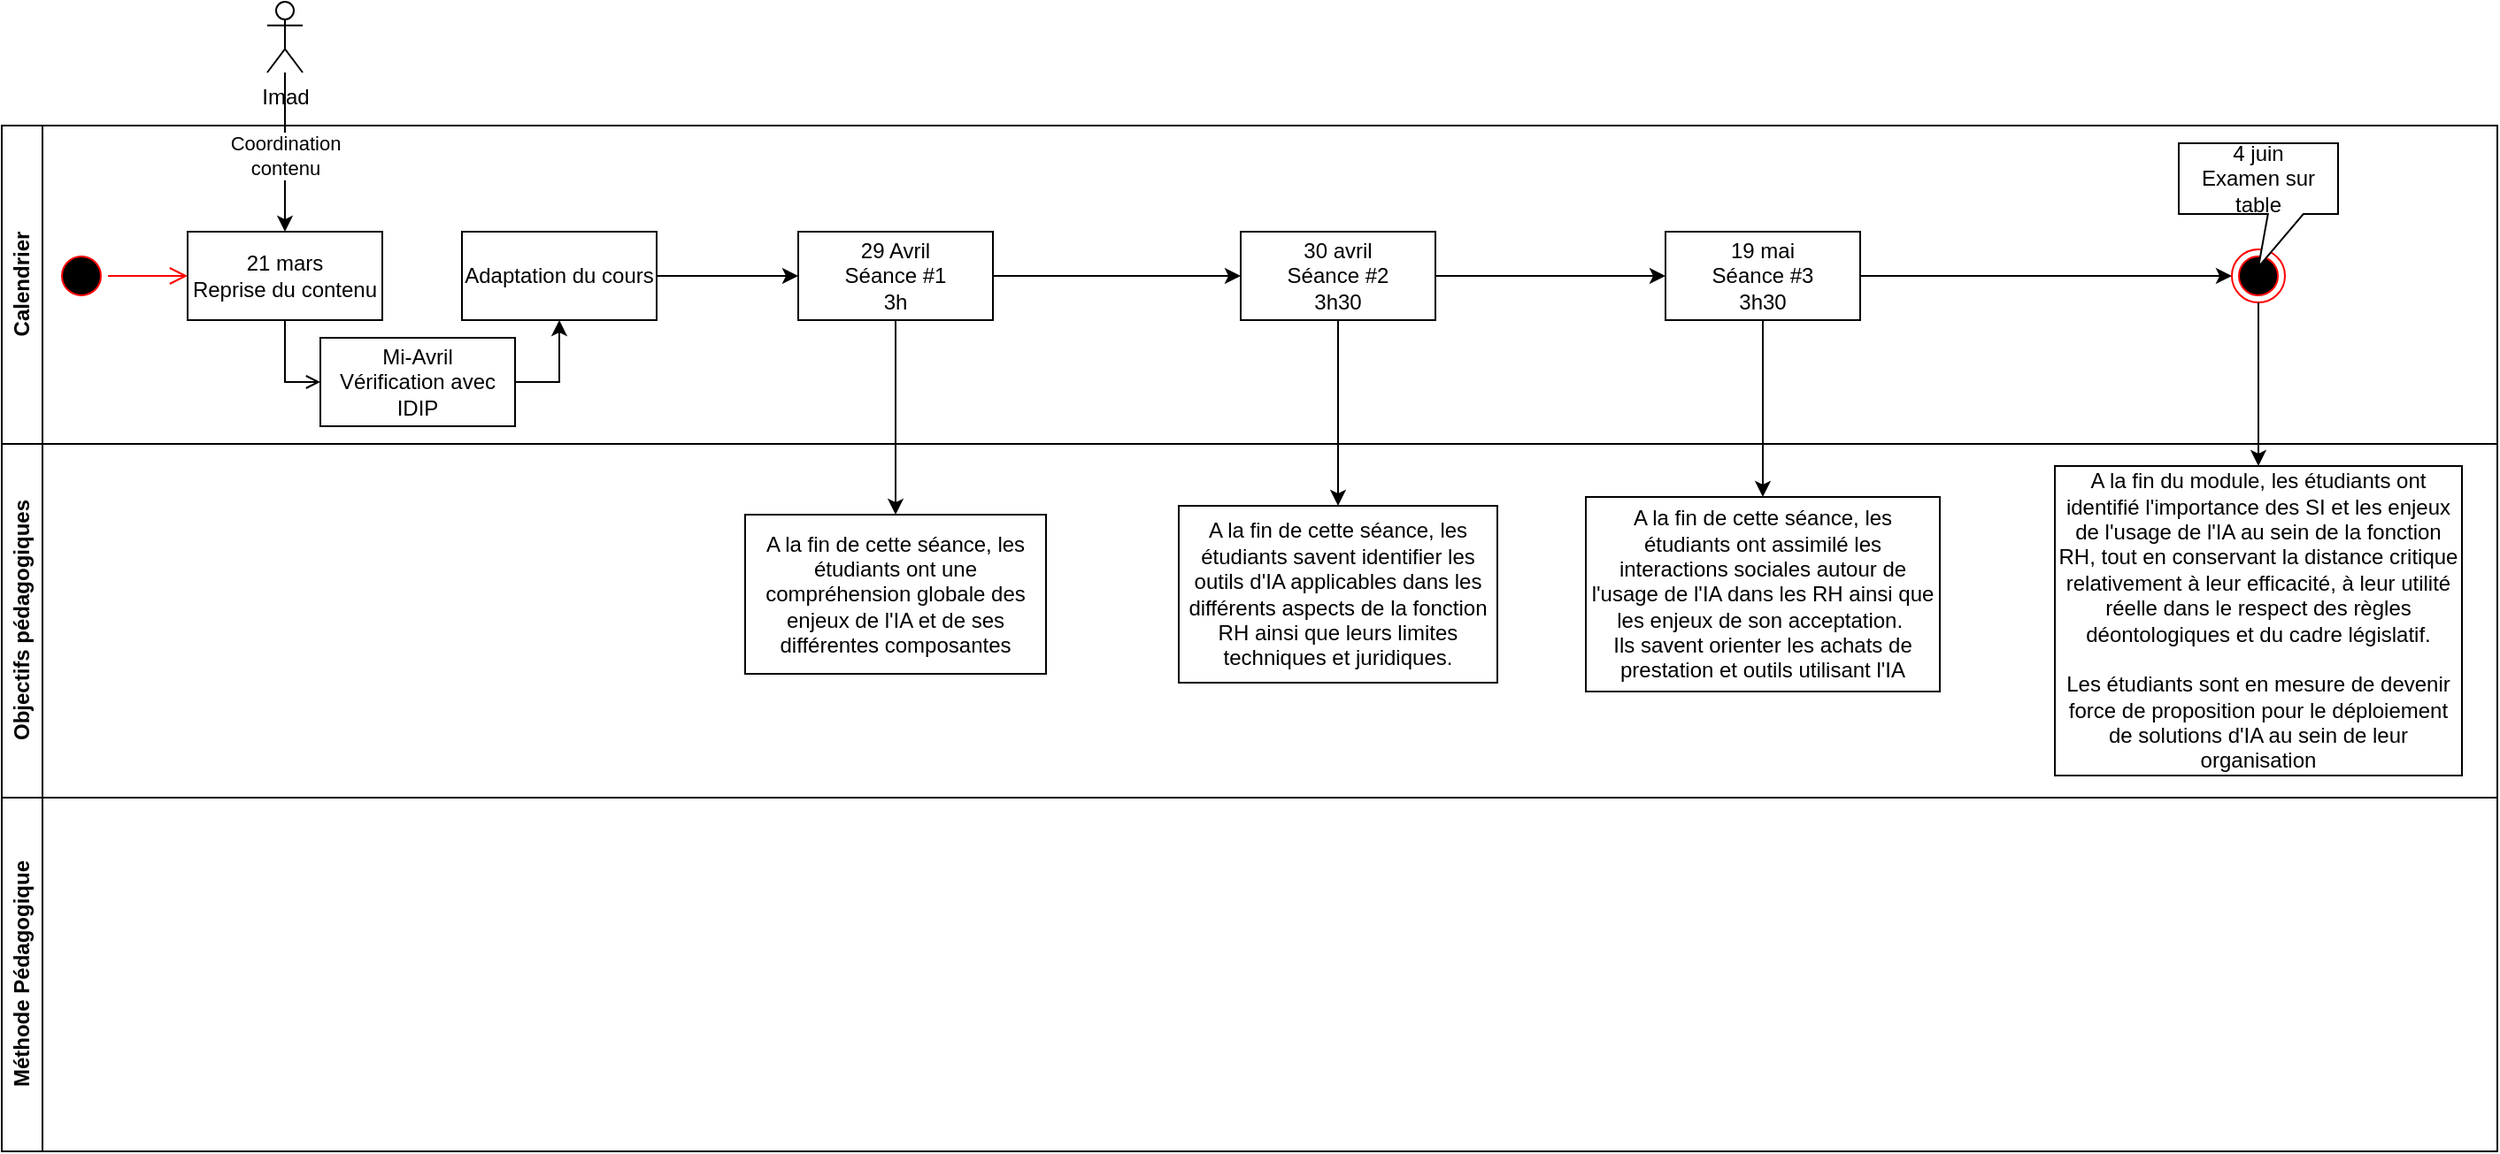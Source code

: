 <mxfile version="26.0.16">
  <diagram name="Page-1" id="e7e014a7-5840-1c2e-5031-d8a46d1fe8dd">
    <mxGraphModel dx="1432" dy="600" grid="1" gridSize="10" guides="1" tooltips="1" connect="1" arrows="1" fold="1" page="1" pageScale="1" pageWidth="1654" pageHeight="1169" background="none" math="0" shadow="0">
      <root>
        <mxCell id="0" />
        <mxCell id="1" parent="0" />
        <mxCell id="QrdZ3zOz95iLeTfScC8g-41" value="Calendrier" style="swimlane;horizontal=0;whiteSpace=wrap;html=1;verticalAlign=middle;" vertex="1" parent="1">
          <mxGeometry x="50" y="130" width="1410" height="180" as="geometry" />
        </mxCell>
        <mxCell id="QrdZ3zOz95iLeTfScC8g-42" value="" style="ellipse;html=1;shape=startState;fillColor=#000000;strokeColor=#ff0000;" vertex="1" parent="QrdZ3zOz95iLeTfScC8g-41">
          <mxGeometry x="30" y="70" width="30" height="30" as="geometry" />
        </mxCell>
        <mxCell id="QrdZ3zOz95iLeTfScC8g-43" value="" style="edgeStyle=orthogonalEdgeStyle;html=1;verticalAlign=bottom;endArrow=open;endSize=8;strokeColor=#ff0000;rounded=0;entryX=0;entryY=0.5;entryDx=0;entryDy=0;" edge="1" source="QrdZ3zOz95iLeTfScC8g-42" parent="QrdZ3zOz95iLeTfScC8g-41" target="QrdZ3zOz95iLeTfScC8g-55">
          <mxGeometry relative="1" as="geometry">
            <mxPoint x="120" y="85" as="targetPoint" />
          </mxGeometry>
        </mxCell>
        <mxCell id="QrdZ3zOz95iLeTfScC8g-56" value="" style="edgeStyle=orthogonalEdgeStyle;rounded=0;orthogonalLoop=1;jettySize=auto;html=1;startArrow=open;startFill=0;endArrow=none;exitX=0;exitY=0.5;exitDx=0;exitDy=0;" edge="1" parent="QrdZ3zOz95iLeTfScC8g-41" source="QrdZ3zOz95iLeTfScC8g-44" target="QrdZ3zOz95iLeTfScC8g-55">
          <mxGeometry relative="1" as="geometry" />
        </mxCell>
        <mxCell id="QrdZ3zOz95iLeTfScC8g-79" style="edgeStyle=orthogonalEdgeStyle;rounded=0;orthogonalLoop=1;jettySize=auto;html=1;entryX=0.5;entryY=1;entryDx=0;entryDy=0;exitX=1;exitY=0.5;exitDx=0;exitDy=0;" edge="1" parent="QrdZ3zOz95iLeTfScC8g-41" source="QrdZ3zOz95iLeTfScC8g-44" target="QrdZ3zOz95iLeTfScC8g-45">
          <mxGeometry relative="1" as="geometry" />
        </mxCell>
        <mxCell id="QrdZ3zOz95iLeTfScC8g-44" value="Mi-Avril&lt;br&gt;Vérification avec IDIP" style="html=1;whiteSpace=wrap;" vertex="1" parent="QrdZ3zOz95iLeTfScC8g-41">
          <mxGeometry x="180" y="120" width="110" height="50" as="geometry" />
        </mxCell>
        <mxCell id="QrdZ3zOz95iLeTfScC8g-48" value="" style="edgeStyle=orthogonalEdgeStyle;rounded=0;orthogonalLoop=1;jettySize=auto;html=1;" edge="1" parent="QrdZ3zOz95iLeTfScC8g-41" source="QrdZ3zOz95iLeTfScC8g-45" target="QrdZ3zOz95iLeTfScC8g-47">
          <mxGeometry relative="1" as="geometry" />
        </mxCell>
        <mxCell id="QrdZ3zOz95iLeTfScC8g-45" value="Adaptation du cours" style="html=1;whiteSpace=wrap;" vertex="1" parent="QrdZ3zOz95iLeTfScC8g-41">
          <mxGeometry x="260" y="60" width="110" height="50" as="geometry" />
        </mxCell>
        <mxCell id="QrdZ3zOz95iLeTfScC8g-50" value="" style="edgeStyle=orthogonalEdgeStyle;rounded=0;orthogonalLoop=1;jettySize=auto;html=1;" edge="1" parent="QrdZ3zOz95iLeTfScC8g-41" source="QrdZ3zOz95iLeTfScC8g-47" target="QrdZ3zOz95iLeTfScC8g-49">
          <mxGeometry relative="1" as="geometry" />
        </mxCell>
        <mxCell id="QrdZ3zOz95iLeTfScC8g-47" value="29 Avril&lt;br&gt;Séance #1&lt;br&gt;3h" style="html=1;whiteSpace=wrap;" vertex="1" parent="QrdZ3zOz95iLeTfScC8g-41">
          <mxGeometry x="450" y="60" width="110" height="50" as="geometry" />
        </mxCell>
        <mxCell id="QrdZ3zOz95iLeTfScC8g-52" value="" style="edgeStyle=orthogonalEdgeStyle;rounded=0;orthogonalLoop=1;jettySize=auto;html=1;" edge="1" parent="QrdZ3zOz95iLeTfScC8g-41" source="QrdZ3zOz95iLeTfScC8g-49" target="QrdZ3zOz95iLeTfScC8g-51">
          <mxGeometry relative="1" as="geometry" />
        </mxCell>
        <mxCell id="QrdZ3zOz95iLeTfScC8g-49" value="30 avril&lt;br&gt;Séance #2&lt;br&gt;3h30" style="html=1;whiteSpace=wrap;" vertex="1" parent="QrdZ3zOz95iLeTfScC8g-41">
          <mxGeometry x="700" y="60" width="110" height="50" as="geometry" />
        </mxCell>
        <mxCell id="QrdZ3zOz95iLeTfScC8g-54" style="edgeStyle=orthogonalEdgeStyle;rounded=0;orthogonalLoop=1;jettySize=auto;html=1;entryX=0;entryY=0.5;entryDx=0;entryDy=0;" edge="1" parent="QrdZ3zOz95iLeTfScC8g-41" source="QrdZ3zOz95iLeTfScC8g-51" target="QrdZ3zOz95iLeTfScC8g-53">
          <mxGeometry relative="1" as="geometry" />
        </mxCell>
        <mxCell id="QrdZ3zOz95iLeTfScC8g-51" value="19 mai&lt;br&gt;Séance #3&lt;br&gt;3h30" style="html=1;whiteSpace=wrap;" vertex="1" parent="QrdZ3zOz95iLeTfScC8g-41">
          <mxGeometry x="940" y="60" width="110" height="50" as="geometry" />
        </mxCell>
        <mxCell id="QrdZ3zOz95iLeTfScC8g-53" value="" style="ellipse;html=1;shape=endState;fillColor=#000000;strokeColor=#ff0000;" vertex="1" parent="QrdZ3zOz95iLeTfScC8g-41">
          <mxGeometry x="1260" y="70" width="30" height="30" as="geometry" />
        </mxCell>
        <mxCell id="QrdZ3zOz95iLeTfScC8g-55" value="&lt;div&gt;21 mars&lt;/div&gt;Reprise du contenu" style="html=1;whiteSpace=wrap;" vertex="1" parent="QrdZ3zOz95iLeTfScC8g-41">
          <mxGeometry x="105" y="60" width="110" height="50" as="geometry" />
        </mxCell>
        <mxCell id="QrdZ3zOz95iLeTfScC8g-64" value="4 juin&lt;br&gt;Examen sur table" style="shape=callout;whiteSpace=wrap;html=1;perimeter=calloutPerimeter;size=30;position=0.56;" vertex="1" parent="QrdZ3zOz95iLeTfScC8g-41">
          <mxGeometry x="1230" y="10" width="90" height="70" as="geometry" />
        </mxCell>
        <mxCell id="QrdZ3zOz95iLeTfScC8g-62" style="edgeStyle=orthogonalEdgeStyle;rounded=0;orthogonalLoop=1;jettySize=auto;html=1;entryX=0.5;entryY=0;entryDx=0;entryDy=0;" edge="1" parent="1" source="QrdZ3zOz95iLeTfScC8g-58" target="QrdZ3zOz95iLeTfScC8g-55">
          <mxGeometry relative="1" as="geometry" />
        </mxCell>
        <mxCell id="QrdZ3zOz95iLeTfScC8g-63" value="Coordination &lt;br&gt;contenu" style="edgeLabel;html=1;align=center;verticalAlign=middle;resizable=0;points=[];" vertex="1" connectable="0" parent="QrdZ3zOz95iLeTfScC8g-62">
          <mxGeometry x="0.042" relative="1" as="geometry">
            <mxPoint as="offset" />
          </mxGeometry>
        </mxCell>
        <mxCell id="QrdZ3zOz95iLeTfScC8g-58" value="Imad" style="shape=umlActor;verticalLabelPosition=bottom;verticalAlign=top;html=1;" vertex="1" parent="1">
          <mxGeometry x="200" y="60" width="20" height="40" as="geometry" />
        </mxCell>
        <mxCell id="QrdZ3zOz95iLeTfScC8g-65" value="Objectifs pédagogiques" style="swimlane;horizontal=0;whiteSpace=wrap;html=1;" vertex="1" parent="1">
          <mxGeometry x="50" y="310" width="1410" height="200" as="geometry" />
        </mxCell>
        <mxCell id="QrdZ3zOz95iLeTfScC8g-67" value="A la fin de cette séance, les étudiants ont une compréhension globale des enjeux de l&#39;IA et de ses différentes composantes" style="html=1;whiteSpace=wrap;movableLabel=0;" vertex="1" parent="QrdZ3zOz95iLeTfScC8g-65">
          <mxGeometry x="420" y="40" width="170" height="90" as="geometry" />
        </mxCell>
        <mxCell id="QrdZ3zOz95iLeTfScC8g-69" value="A la fin de cette séance, les étudiants savent identifier les outils d&#39;IA applicables dans les différents aspects de la fonction RH ainsi que leurs limites techniques et juridiques." style="html=1;whiteSpace=wrap;" vertex="1" parent="QrdZ3zOz95iLeTfScC8g-65">
          <mxGeometry x="665" y="35" width="180" height="100" as="geometry" />
        </mxCell>
        <mxCell id="QrdZ3zOz95iLeTfScC8g-71" value="A la fin de cette séance, les étudiants ont assimilé les interactions sociales autour de l&#39;usage de l&#39;IA dans les RH ainsi que les enjeux de son acceptation.&amp;nbsp;&lt;br&gt;Ils savent orienter les achats de prestation et outils utilisant l&#39;IA" style="html=1;whiteSpace=wrap;" vertex="1" parent="QrdZ3zOz95iLeTfScC8g-65">
          <mxGeometry x="895" y="30" width="200" height="110" as="geometry" />
        </mxCell>
        <mxCell id="QrdZ3zOz95iLeTfScC8g-77" value="A la fin du module, les étudiants ont identifié l&#39;importance des SI et les enjeux de l&#39;usage de l&#39;IA au sein de la fonction RH, tout en conservant la distance critique relativement à leur efficacité, à leur utilité réelle dans le respect des règles déontologiques et du cadre législatif.&lt;br&gt;&lt;br&gt;Les étudiants sont en mesure de devenir force de proposition pour le déploiement de solutions d&#39;IA au sein de leur organisation" style="html=1;whiteSpace=wrap;" vertex="1" parent="QrdZ3zOz95iLeTfScC8g-65">
          <mxGeometry x="1160" y="12.5" width="230" height="175" as="geometry" />
        </mxCell>
        <mxCell id="QrdZ3zOz95iLeTfScC8g-73" value="Méthode Pédagogique" style="swimlane;horizontal=0;whiteSpace=wrap;html=1;" vertex="1" parent="1">
          <mxGeometry x="50" y="510" width="1410" height="200" as="geometry" />
        </mxCell>
        <mxCell id="QrdZ3zOz95iLeTfScC8g-74" style="edgeStyle=orthogonalEdgeStyle;rounded=0;orthogonalLoop=1;jettySize=auto;html=1;" edge="1" parent="1" source="QrdZ3zOz95iLeTfScC8g-49" target="QrdZ3zOz95iLeTfScC8g-69">
          <mxGeometry relative="1" as="geometry" />
        </mxCell>
        <mxCell id="QrdZ3zOz95iLeTfScC8g-75" style="edgeStyle=orthogonalEdgeStyle;rounded=0;orthogonalLoop=1;jettySize=auto;html=1;entryX=0.5;entryY=0;entryDx=0;entryDy=0;" edge="1" parent="1" source="QrdZ3zOz95iLeTfScC8g-47" target="QrdZ3zOz95iLeTfScC8g-67">
          <mxGeometry relative="1" as="geometry" />
        </mxCell>
        <mxCell id="QrdZ3zOz95iLeTfScC8g-76" style="edgeStyle=orthogonalEdgeStyle;rounded=0;orthogonalLoop=1;jettySize=auto;html=1;entryX=0.5;entryY=0;entryDx=0;entryDy=0;" edge="1" parent="1" source="QrdZ3zOz95iLeTfScC8g-51" target="QrdZ3zOz95iLeTfScC8g-71">
          <mxGeometry relative="1" as="geometry" />
        </mxCell>
        <mxCell id="QrdZ3zOz95iLeTfScC8g-78" style="edgeStyle=orthogonalEdgeStyle;rounded=0;orthogonalLoop=1;jettySize=auto;html=1;exitX=0.5;exitY=1;exitDx=0;exitDy=0;entryX=0.5;entryY=0;entryDx=0;entryDy=0;" edge="1" parent="1" source="QrdZ3zOz95iLeTfScC8g-53" target="QrdZ3zOz95iLeTfScC8g-77">
          <mxGeometry relative="1" as="geometry" />
        </mxCell>
      </root>
    </mxGraphModel>
  </diagram>
</mxfile>
